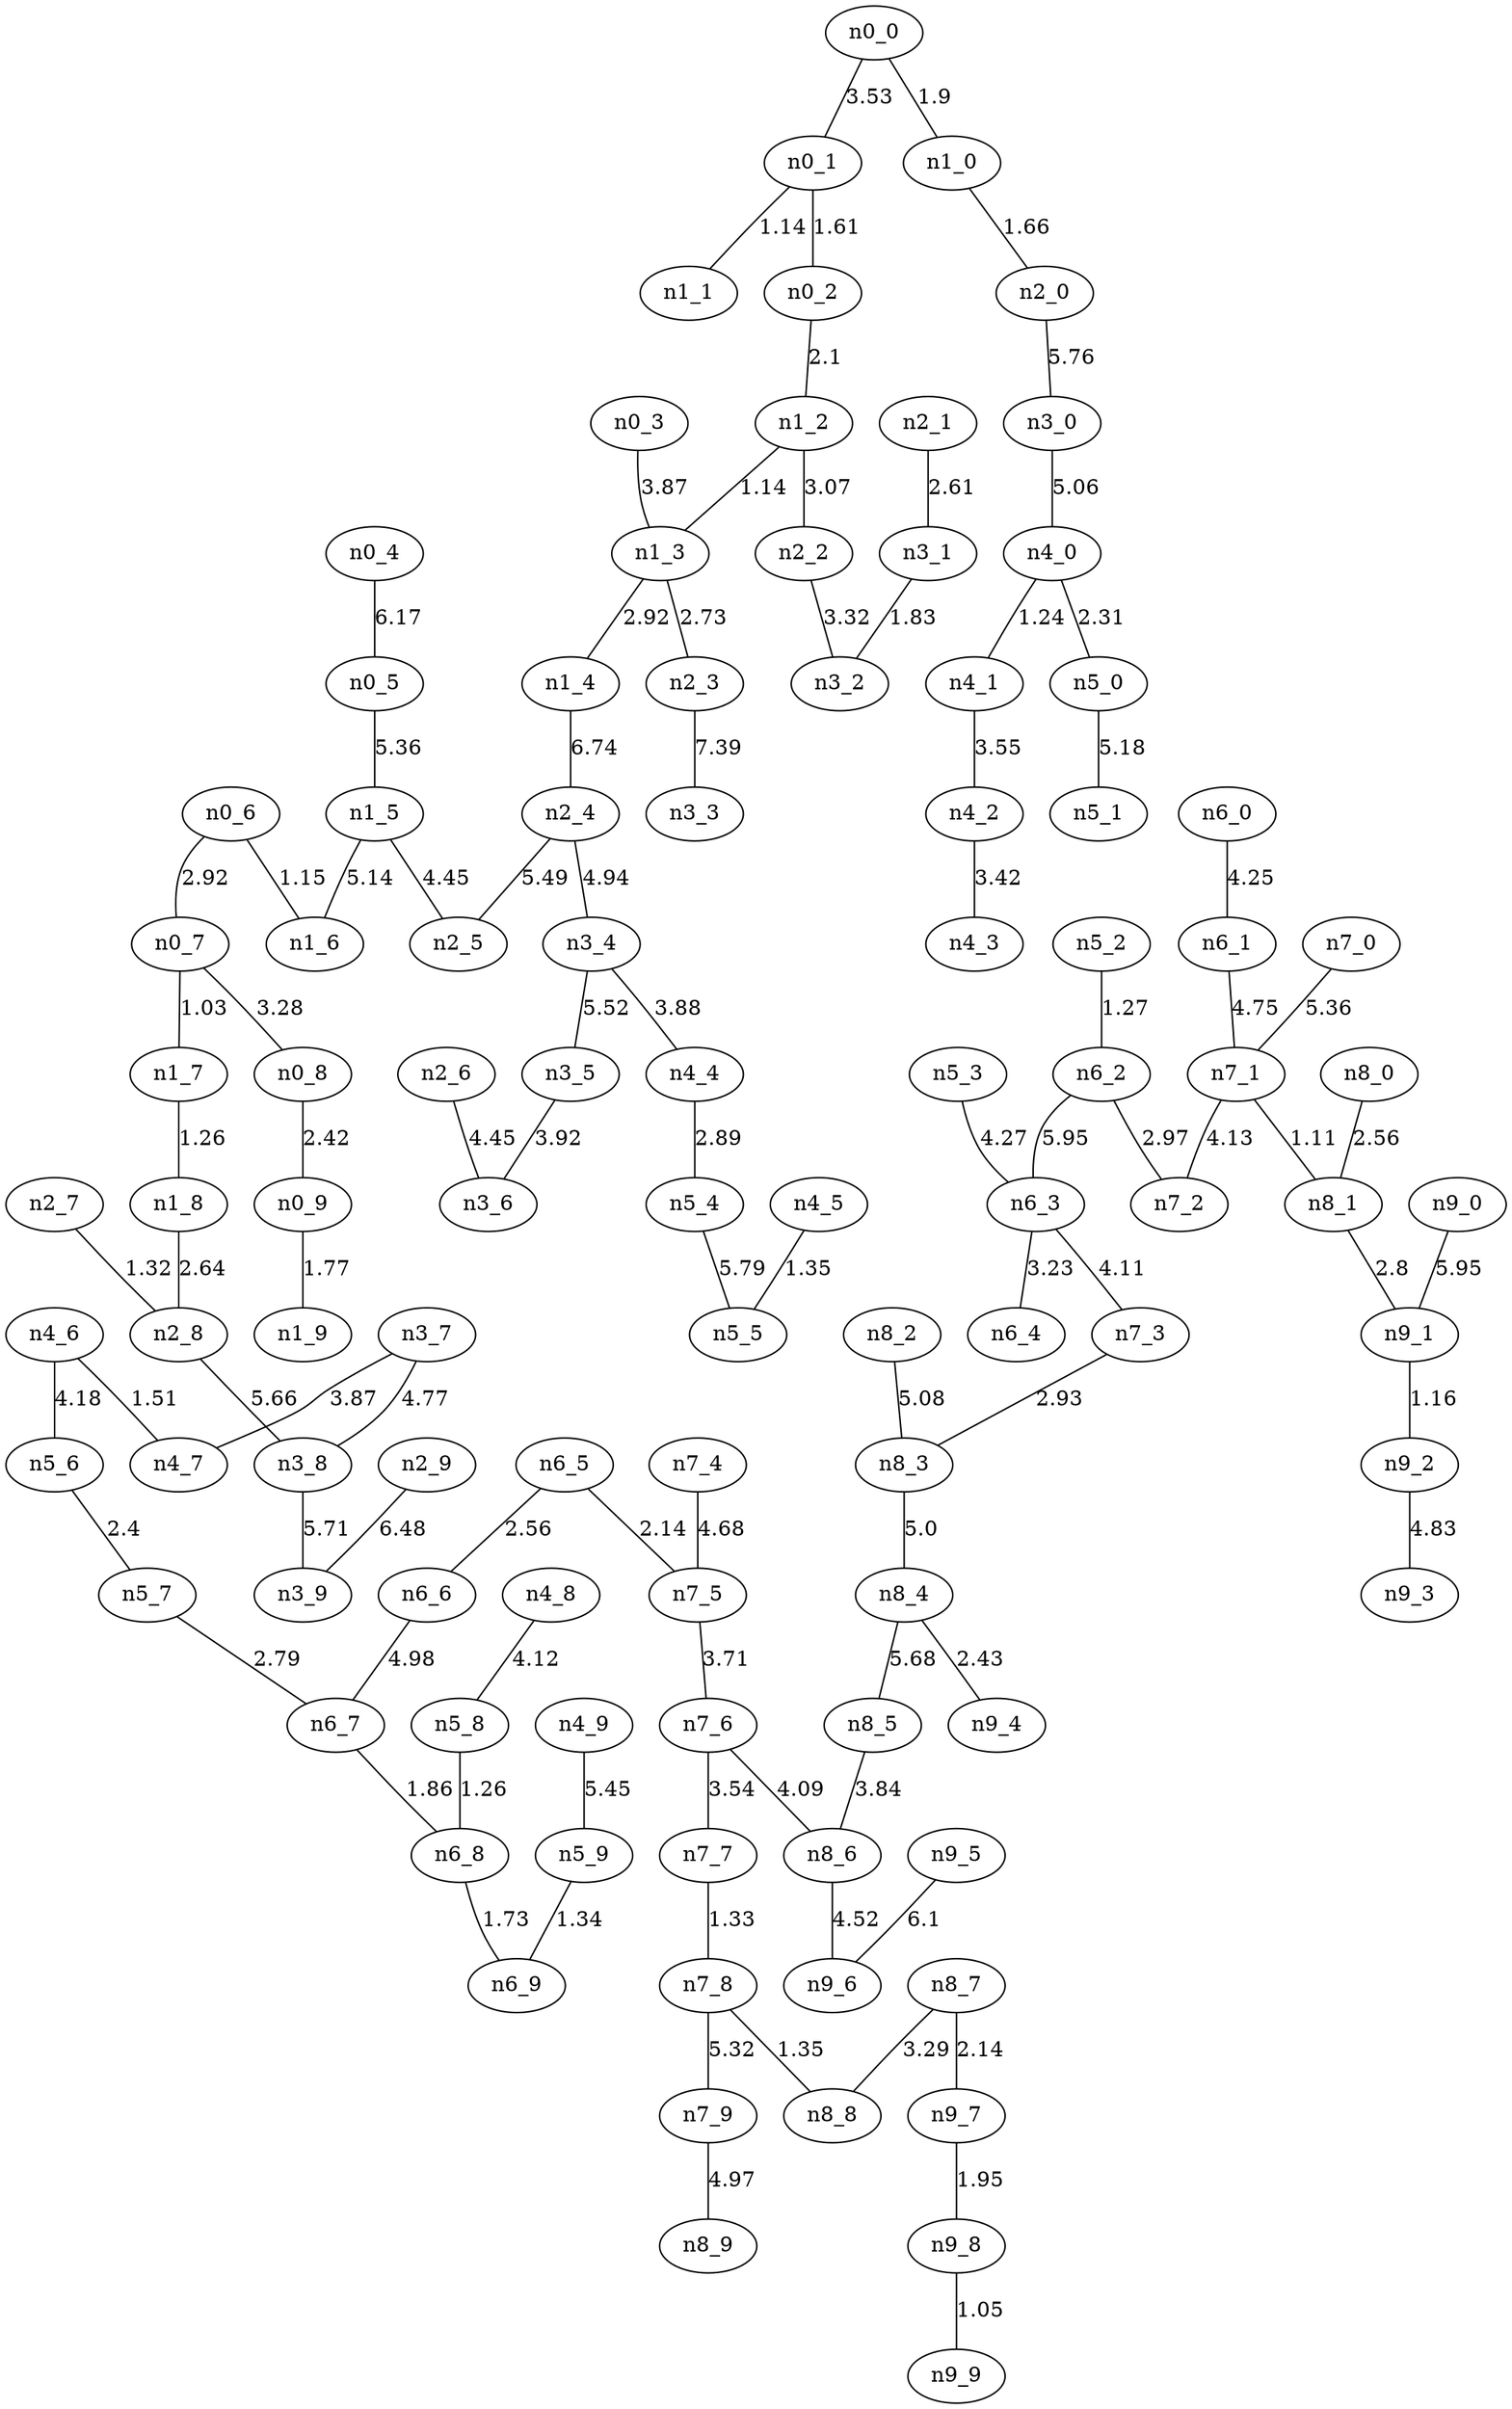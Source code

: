 graph G{
"n6_7";
"n2_0";
"n5_9";
"n7_8";
"n5_7";
"n8_6";
"n7_1";
"n4_0";
"n0_1";
"n8_2";
"n1_6";
"n1_7";
"n8_5";
"n3_5";
"n1_8";
"n5_6";
"n0_2";
"n7_2";
"n7_0";
"n9_3";
"n9_5";
"n3_0";
"n3_2";
"n6_3";
"n3_7";
"n3_9";
"n2_9";
"n6_1";
"n3_1";
"n9_9";
"n3_3";
"n0_4";
"n0_6";
"n4_5";
"n4_3";
"n5_3";
"n2_1";
"n8_7";
"n4_9";
"n1_5";
"n9_2";
"n9_1";
"n7_5";
"n2_8";
"n1_9";
"n5_8";
"n3_8";
"n9_4";
"n8_3";
"n0_0";
"n4_2";
"n6_0";
"n1_3";
"n0_3";
"n7_7";
"n5_0";
"n9_6";
"n4_8";
"n5_5";
"n7_6";
"n6_5";
"n5_1";
"n5_4";
"n0_9";
"n8_4";
"n3_6";
"n6_8";
"n6_6";
"n7_3";
"n1_2";
"n2_7";
"n5_2";
"n9_0";
"n8_0";
"n3_4";
"n7_4";
"n9_7";
"n4_4";
"n4_1";
"n1_4";
"n6_9";
"n0_5";
"n8_1";
"n4_7";
"n6_4";
"n0_7";
"n2_3";
"n2_4";
"n2_6";
"n8_9";
"n7_9";
"n6_2";
"n4_6";
"n9_8";
"n8_8";
"n1_0";
"n2_5";
"n1_1";
"n2_2";
"n0_8";
"n2_3"--"n3_3"[label="7.39"];
"n1_4"--"n2_4"[label="6.74"];
"n2_9"--"n3_9"[label="6.48"];
"n0_4"--"n0_5"[label="6.17"];
"n9_5"--"n9_6"[label="6.1"];
"n9_0"--"n9_1"[label="5.95"];
"n6_2"--"n6_3"[label="5.95"];
"n5_4"--"n5_5"[label="5.79"];
"n2_0"--"n3_0"[label="5.76"];
"n3_8"--"n3_9"[label="5.71"];
"n8_4"--"n8_5"[label="5.68"];
"n2_8"--"n3_8"[label="5.66"];
"n3_4"--"n3_5"[label="5.52"];
"n2_4"--"n2_5"[label="5.49"];
"n4_9"--"n5_9"[label="5.45"];
"n0_5"--"n1_5"[label="5.36"];
"n7_0"--"n7_1"[label="5.36"];
"n7_8"--"n7_9"[label="5.32"];
"n5_0"--"n5_1"[label="5.18"];
"n1_5"--"n1_6"[label="5.14"];
"n8_2"--"n8_3"[label="5.08"];
"n3_0"--"n4_0"[label="5.06"];
"n8_3"--"n8_4"[label="5.0"];
"n6_6"--"n6_7"[label="4.98"];
"n7_9"--"n8_9"[label="4.97"];
"n2_4"--"n3_4"[label="4.94"];
"n9_2"--"n9_3"[label="4.83"];
"n3_7"--"n3_8"[label="4.77"];
"n6_1"--"n7_1"[label="4.75"];
"n7_4"--"n7_5"[label="4.68"];
"n8_6"--"n9_6"[label="4.52"];
"n2_6"--"n3_6"[label="4.45"];
"n1_5"--"n2_5"[label="4.45"];
"n5_3"--"n6_3"[label="4.27"];
"n6_0"--"n6_1"[label="4.25"];
"n4_6"--"n5_6"[label="4.18"];
"n7_1"--"n7_2"[label="4.13"];
"n4_8"--"n5_8"[label="4.12"];
"n6_3"--"n7_3"[label="4.11"];
"n7_6"--"n8_6"[label="4.09"];
"n3_5"--"n3_6"[label="3.92"];
"n3_4"--"n4_4"[label="3.88"];
"n3_7"--"n4_7"[label="3.87"];
"n0_3"--"n1_3"[label="3.87"];
"n8_5"--"n8_6"[label="3.84"];
"n7_5"--"n7_6"[label="3.71"];
"n4_1"--"n4_2"[label="3.55"];
"n7_6"--"n7_7"[label="3.54"];
"n0_0"--"n0_1"[label="3.53"];
"n4_2"--"n4_3"[label="3.42"];
"n2_2"--"n3_2"[label="3.32"];
"n8_7"--"n8_8"[label="3.29"];
"n0_7"--"n0_8"[label="3.28"];
"n6_3"--"n6_4"[label="3.23"];
"n1_2"--"n2_2"[label="3.07"];
"n6_2"--"n7_2"[label="2.97"];
"n7_3"--"n8_3"[label="2.93"];
"n0_6"--"n0_7"[label="2.92"];
"n1_3"--"n1_4"[label="2.92"];
"n4_4"--"n5_4"[label="2.89"];
"n8_1"--"n9_1"[label="2.8"];
"n5_7"--"n6_7"[label="2.79"];
"n1_3"--"n2_3"[label="2.73"];
"n1_8"--"n2_8"[label="2.64"];
"n2_1"--"n3_1"[label="2.61"];
"n6_5"--"n6_6"[label="2.56"];
"n8_0"--"n8_1"[label="2.56"];
"n8_4"--"n9_4"[label="2.43"];
"n0_8"--"n0_9"[label="2.42"];
"n5_6"--"n5_7"[label="2.4"];
"n4_0"--"n5_0"[label="2.31"];
"n8_7"--"n9_7"[label="2.14"];
"n6_5"--"n7_5"[label="2.14"];
"n0_2"--"n1_2"[label="2.1"];
"n9_7"--"n9_8"[label="1.95"];
"n0_0"--"n1_0"[label="1.9"];
"n6_7"--"n6_8"[label="1.86"];
"n3_1"--"n3_2"[label="1.83"];
"n0_9"--"n1_9"[label="1.77"];
"n6_8"--"n6_9"[label="1.73"];
"n1_0"--"n2_0"[label="1.66"];
"n0_1"--"n0_2"[label="1.61"];
"n4_6"--"n4_7"[label="1.51"];
"n7_8"--"n8_8"[label="1.35"];
"n4_5"--"n5_5"[label="1.35"];
"n5_9"--"n6_9"[label="1.34"];
"n7_7"--"n7_8"[label="1.33"];
"n2_7"--"n2_8"[label="1.32"];
"n5_2"--"n6_2"[label="1.27"];
"n5_8"--"n6_8"[label="1.26"];
"n1_7"--"n1_8"[label="1.26"];
"n4_0"--"n4_1"[label="1.24"];
"n9_1"--"n9_2"[label="1.16"];
"n0_6"--"n1_6"[label="1.15"];
"n1_2"--"n1_3"[label="1.14"];
"n0_1"--"n1_1"[label="1.14"];
"n7_1"--"n8_1"[label="1.11"];
"n9_8"--"n9_9"[label="1.05"];
"n0_7"--"n1_7"[label="1.03"];
}
